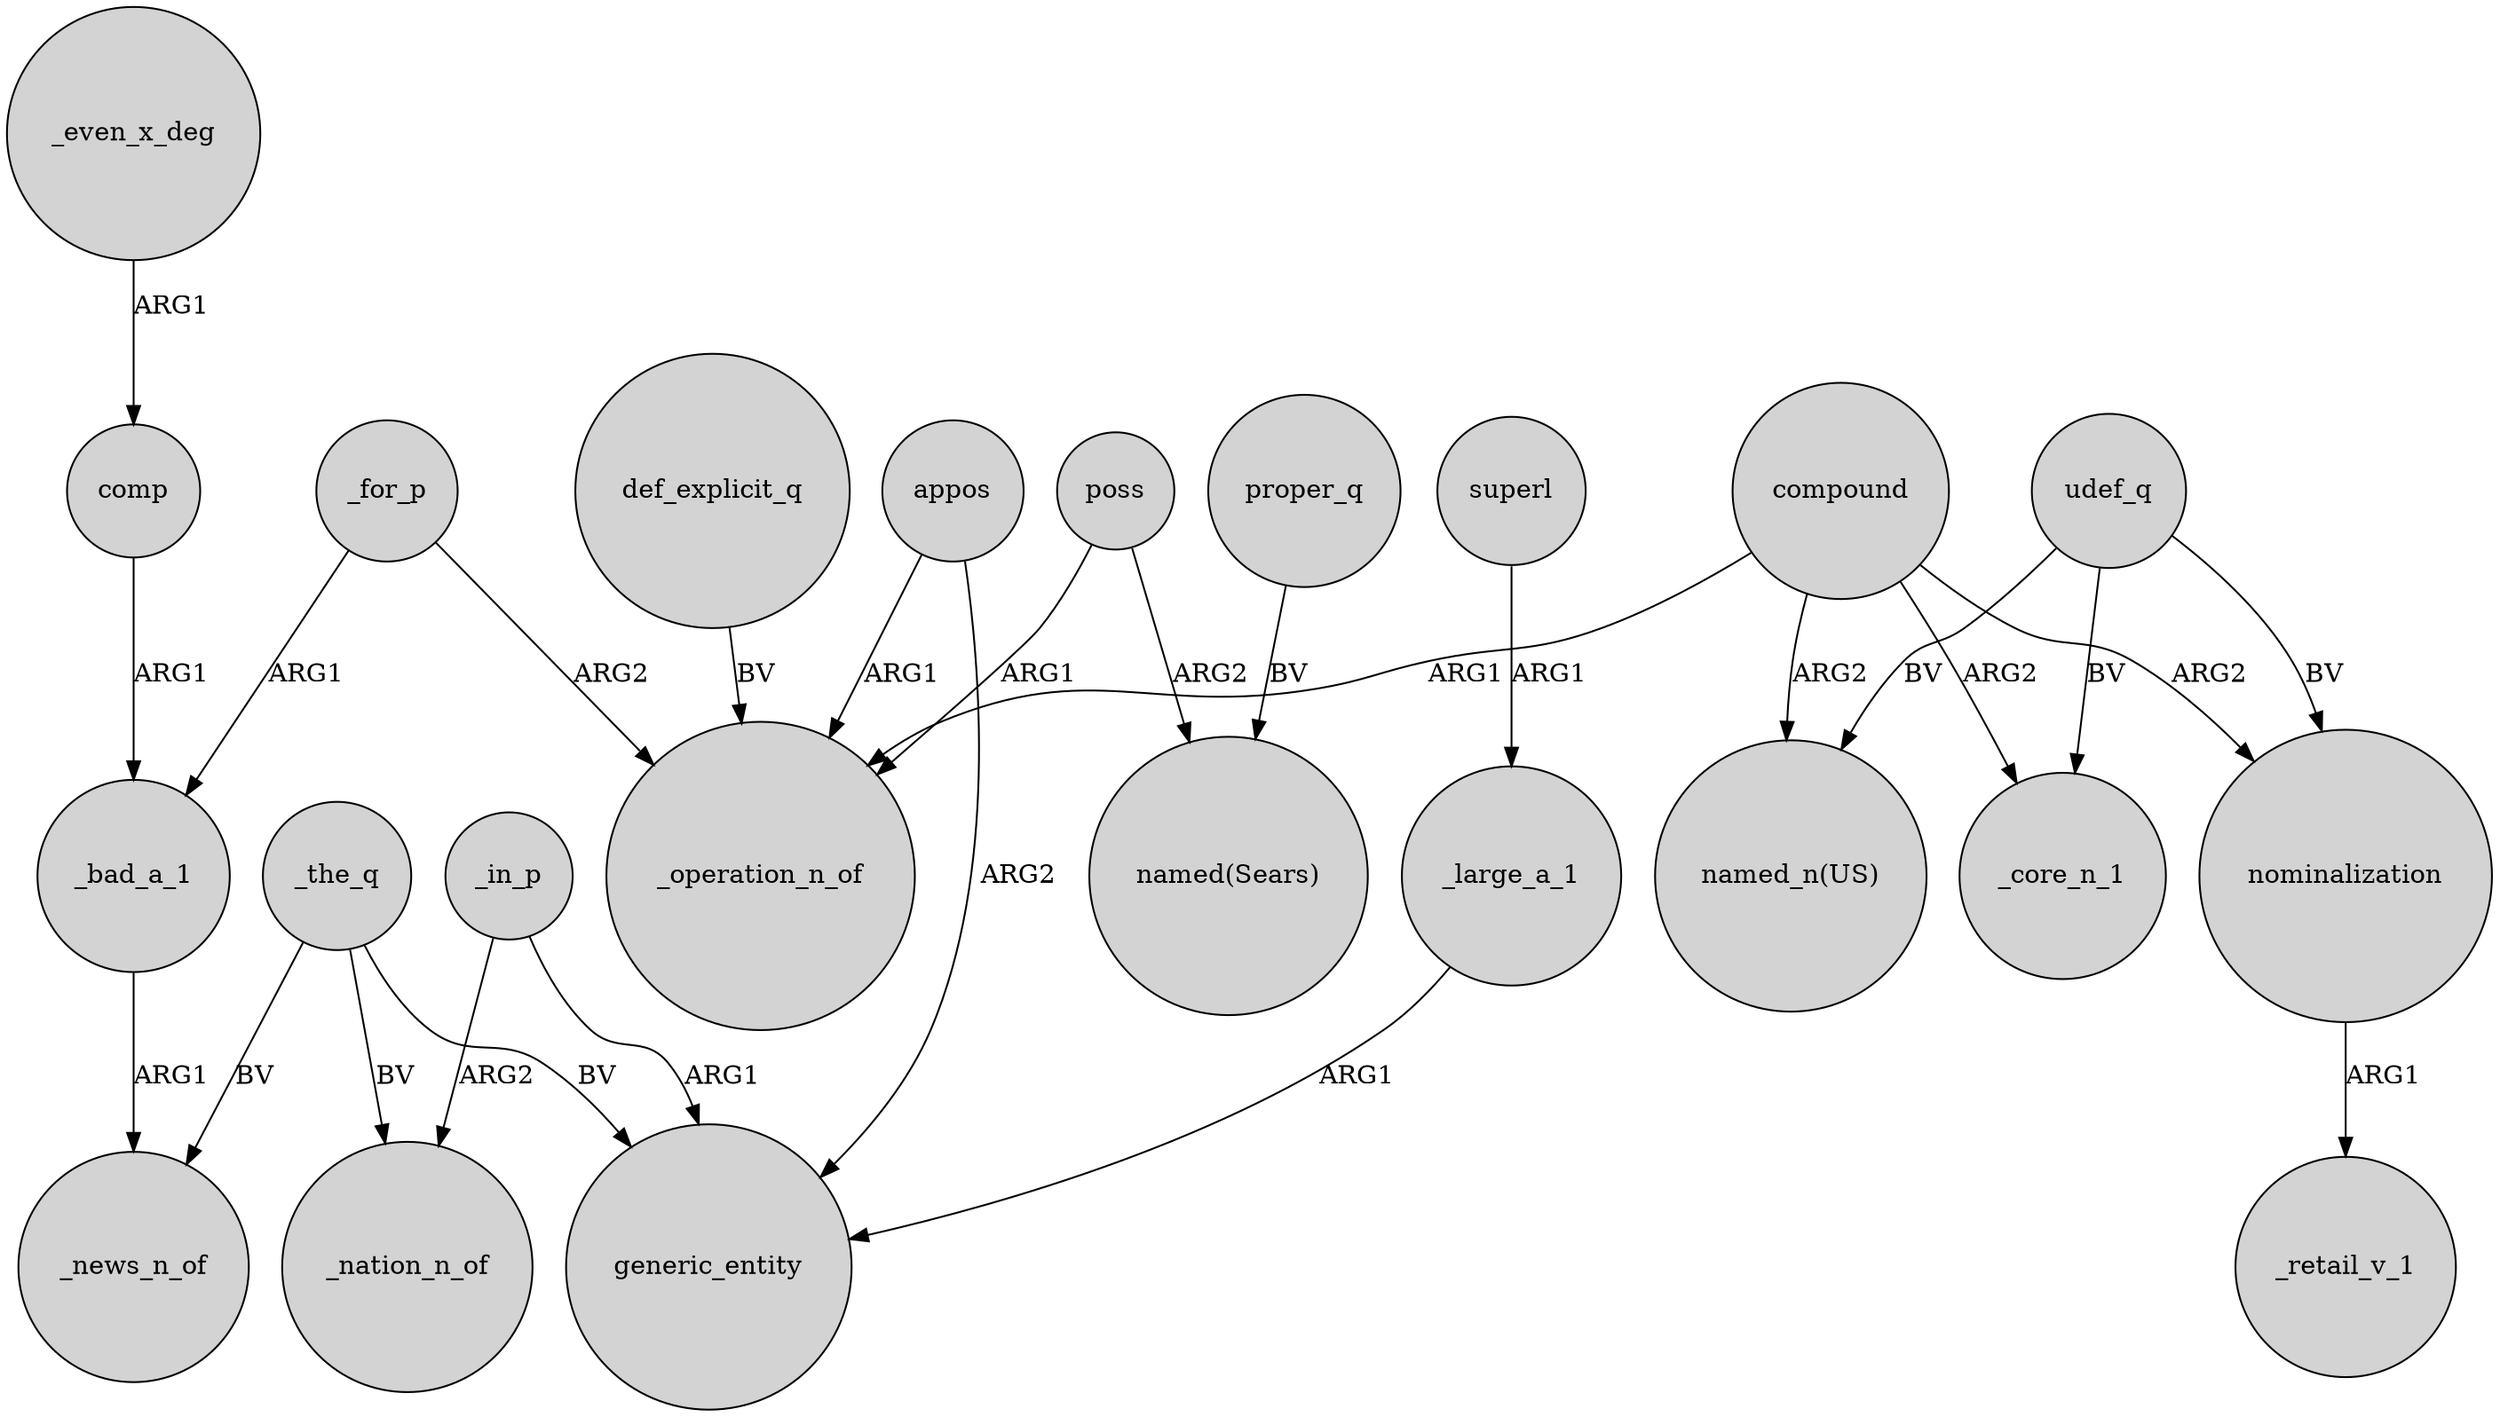 digraph {
	node [shape=circle style=filled]
	nominalization -> _retail_v_1 [label=ARG1]
	_for_p -> _operation_n_of [label=ARG2]
	compound -> _core_n_1 [label=ARG2]
	_the_q -> _nation_n_of [label=BV]
	udef_q -> nominalization [label=BV]
	_in_p -> _nation_n_of [label=ARG2]
	poss -> _operation_n_of [label=ARG1]
	compound -> _operation_n_of [label=ARG1]
	_in_p -> generic_entity [label=ARG1]
	compound -> nominalization [label=ARG2]
	udef_q -> _core_n_1 [label=BV]
	proper_q -> "named(Sears)" [label=BV]
	appos -> generic_entity [label=ARG2]
	_for_p -> _bad_a_1 [label=ARG1]
	_the_q -> generic_entity [label=BV]
	appos -> _operation_n_of [label=ARG1]
	def_explicit_q -> _operation_n_of [label=BV]
	_large_a_1 -> generic_entity [label=ARG1]
	_the_q -> _news_n_of [label=BV]
	comp -> _bad_a_1 [label=ARG1]
	_bad_a_1 -> _news_n_of [label=ARG1]
	poss -> "named(Sears)" [label=ARG2]
	compound -> "named_n(US)" [label=ARG2]
	_even_x_deg -> comp [label=ARG1]
	superl -> _large_a_1 [label=ARG1]
	udef_q -> "named_n(US)" [label=BV]
}
